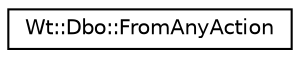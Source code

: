 digraph "Graphical Class Hierarchy"
{
 // LATEX_PDF_SIZE
  edge [fontname="Helvetica",fontsize="10",labelfontname="Helvetica",labelfontsize="10"];
  node [fontname="Helvetica",fontsize="10",shape=record];
  rankdir="LR";
  Node0 [label="Wt::Dbo::FromAnyAction",height=0.2,width=0.4,color="black", fillcolor="white", style="filled",URL="$classWt_1_1Dbo_1_1FromAnyAction.html",tooltip=" "];
}
